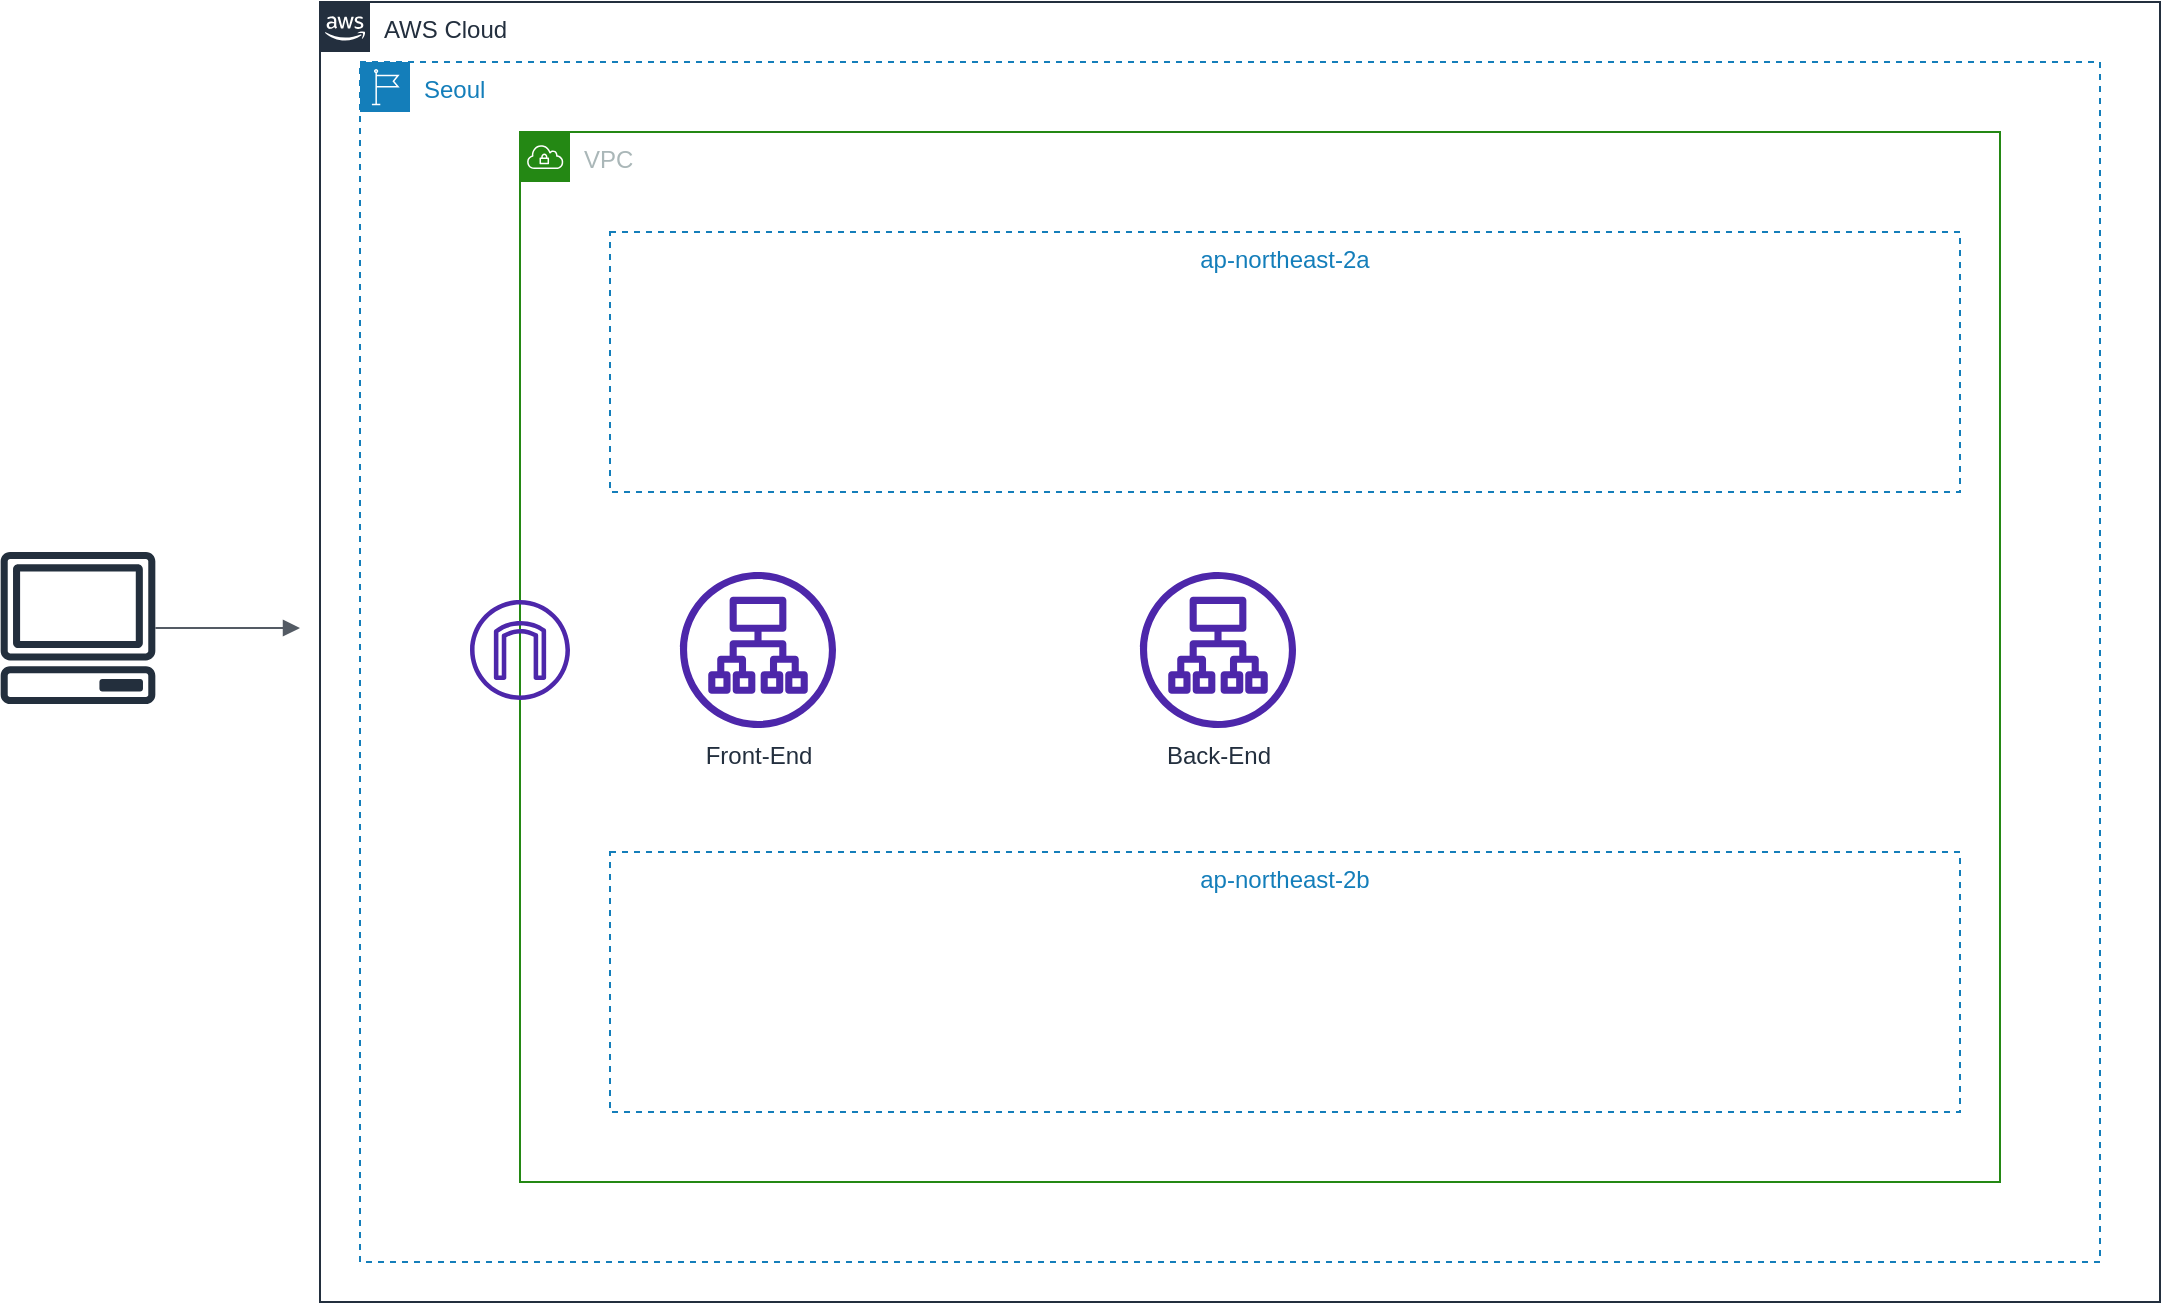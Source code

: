 <mxfile version="16.5.5" type="github">
  <diagram id="l5nZdaa5AgzSr7oDVSsd" name="Page-1">
    <mxGraphModel dx="1356" dy="1144" grid="1" gridSize="10" guides="1" tooltips="1" connect="1" arrows="1" fold="1" page="1" pageScale="1" pageWidth="827" pageHeight="1169" math="0" shadow="0">
      <root>
        <object label="" id="0">
          <mxCell />
        </object>
        <mxCell id="1" parent="0" />
        <mxCell id="fZUouoEyJY63900gX8IW-1" value="" style="sketch=0;outlineConnect=0;fontColor=#232F3E;gradientColor=none;fillColor=#232F3D;strokeColor=none;dashed=0;verticalLabelPosition=bottom;verticalAlign=top;align=center;html=1;fontSize=12;fontStyle=0;aspect=fixed;pointerEvents=1;shape=mxgraph.aws4.client;" parent="1" vertex="1">
          <mxGeometry y="350" width="78" height="76" as="geometry" />
        </mxCell>
        <mxCell id="fZUouoEyJY63900gX8IW-2" value="" style="edgeStyle=orthogonalEdgeStyle;html=1;endArrow=block;elbow=vertical;startArrow=none;endFill=1;strokeColor=#545B64;rounded=0;" parent="1" source="fZUouoEyJY63900gX8IW-1" edge="1">
          <mxGeometry width="100" relative="1" as="geometry">
            <mxPoint x="350" y="580" as="sourcePoint" />
            <mxPoint x="150" y="388" as="targetPoint" />
          </mxGeometry>
        </mxCell>
        <mxCell id="fZUouoEyJY63900gX8IW-5" value="AWS Cloud" style="points=[[0,0],[0.25,0],[0.5,0],[0.75,0],[1,0],[1,0.25],[1,0.5],[1,0.75],[1,1],[0.75,1],[0.5,1],[0.25,1],[0,1],[0,0.75],[0,0.5],[0,0.25]];outlineConnect=0;gradientColor=none;html=1;whiteSpace=wrap;fontSize=12;fontStyle=0;container=1;pointerEvents=0;collapsible=0;recursiveResize=0;shape=mxgraph.aws4.group;grIcon=mxgraph.aws4.group_aws_cloud_alt;strokeColor=#232F3E;fillColor=none;verticalAlign=top;align=left;spacingLeft=30;fontColor=#232F3E;dashed=0;" parent="1" vertex="1">
          <mxGeometry x="160" y="75" width="920" height="650" as="geometry" />
        </mxCell>
        <mxCell id="fZUouoEyJY63900gX8IW-6" value="Seoul" style="points=[[0,0],[0.25,0],[0.5,0],[0.75,0],[1,0],[1,0.25],[1,0.5],[1,0.75],[1,1],[0.75,1],[0.5,1],[0.25,1],[0,1],[0,0.75],[0,0.5],[0,0.25]];outlineConnect=0;gradientColor=none;html=1;whiteSpace=wrap;fontSize=12;fontStyle=0;container=1;pointerEvents=0;collapsible=0;recursiveResize=0;shape=mxgraph.aws4.group;grIcon=mxgraph.aws4.group_region;strokeColor=#147EBA;fillColor=none;verticalAlign=top;align=left;spacingLeft=30;fontColor=#147EBA;dashed=1;" parent="fZUouoEyJY63900gX8IW-5" vertex="1">
          <mxGeometry x="20" y="30" width="870" height="600" as="geometry" />
        </mxCell>
        <mxCell id="fZUouoEyJY63900gX8IW-3" value="VPC" style="points=[[0,0],[0.25,0],[0.5,0],[0.75,0],[1,0],[1,0.25],[1,0.5],[1,0.75],[1,1],[0.75,1],[0.5,1],[0.25,1],[0,1],[0,0.75],[0,0.5],[0,0.25]];outlineConnect=0;gradientColor=none;html=1;whiteSpace=wrap;fontSize=12;fontStyle=0;container=1;pointerEvents=0;collapsible=0;recursiveResize=0;shape=mxgraph.aws4.group;grIcon=mxgraph.aws4.group_vpc;strokeColor=#248814;fillColor=none;verticalAlign=top;align=left;spacingLeft=30;fontColor=#AAB7B8;dashed=0;" parent="fZUouoEyJY63900gX8IW-6" vertex="1">
          <mxGeometry x="80" y="35" width="740" height="525" as="geometry" />
        </mxCell>
        <mxCell id="fZUouoEyJY63900gX8IW-7" value="ap-northeast-2a" style="fillColor=none;strokeColor=#147EBA;dashed=1;verticalAlign=top;fontStyle=0;fontColor=#147EBA;" parent="fZUouoEyJY63900gX8IW-3" vertex="1">
          <mxGeometry x="45" y="50" width="675" height="130" as="geometry" />
        </mxCell>
        <mxCell id="fZUouoEyJY63900gX8IW-8" value="ap-northeast-2b" style="fillColor=none;strokeColor=#147EBA;dashed=1;verticalAlign=top;fontStyle=0;fontColor=#147EBA;" parent="fZUouoEyJY63900gX8IW-3" vertex="1">
          <mxGeometry x="45" y="360" width="675" height="130" as="geometry" />
        </mxCell>
        <mxCell id="UXpwohPfliHwn80MmEqd-4" value="Front-End" style="sketch=0;outlineConnect=0;fontColor=#232F3E;gradientColor=none;fillColor=#4D27AA;strokeColor=none;dashed=0;verticalLabelPosition=bottom;verticalAlign=top;align=center;html=1;fontSize=12;fontStyle=0;aspect=fixed;pointerEvents=1;shape=mxgraph.aws4.application_load_balancer;" parent="fZUouoEyJY63900gX8IW-3" vertex="1">
          <mxGeometry x="80" y="220" width="78" height="78" as="geometry" />
        </mxCell>
        <mxCell id="UXpwohPfliHwn80MmEqd-5" value="Back-End" style="sketch=0;outlineConnect=0;fontColor=#232F3E;gradientColor=none;fillColor=#4D27AA;strokeColor=none;dashed=0;verticalLabelPosition=bottom;verticalAlign=top;align=center;html=1;fontSize=12;fontStyle=0;aspect=fixed;pointerEvents=1;shape=mxgraph.aws4.application_load_balancer;" parent="fZUouoEyJY63900gX8IW-3" vertex="1">
          <mxGeometry x="310" y="220" width="78" height="78" as="geometry" />
        </mxCell>
        <mxCell id="UXpwohPfliHwn80MmEqd-1" value="" style="sketch=0;outlineConnect=0;fontColor=#232F3E;gradientColor=none;fillColor=#4D27AA;strokeColor=none;dashed=0;verticalLabelPosition=bottom;verticalAlign=top;align=center;html=1;fontSize=12;fontStyle=0;aspect=fixed;pointerEvents=1;shape=mxgraph.aws4.internet_gateway;" parent="fZUouoEyJY63900gX8IW-3" vertex="1">
          <mxGeometry x="-25" y="234" width="50" height="50" as="geometry" />
        </mxCell>
      </root>
    </mxGraphModel>
  </diagram>
</mxfile>
